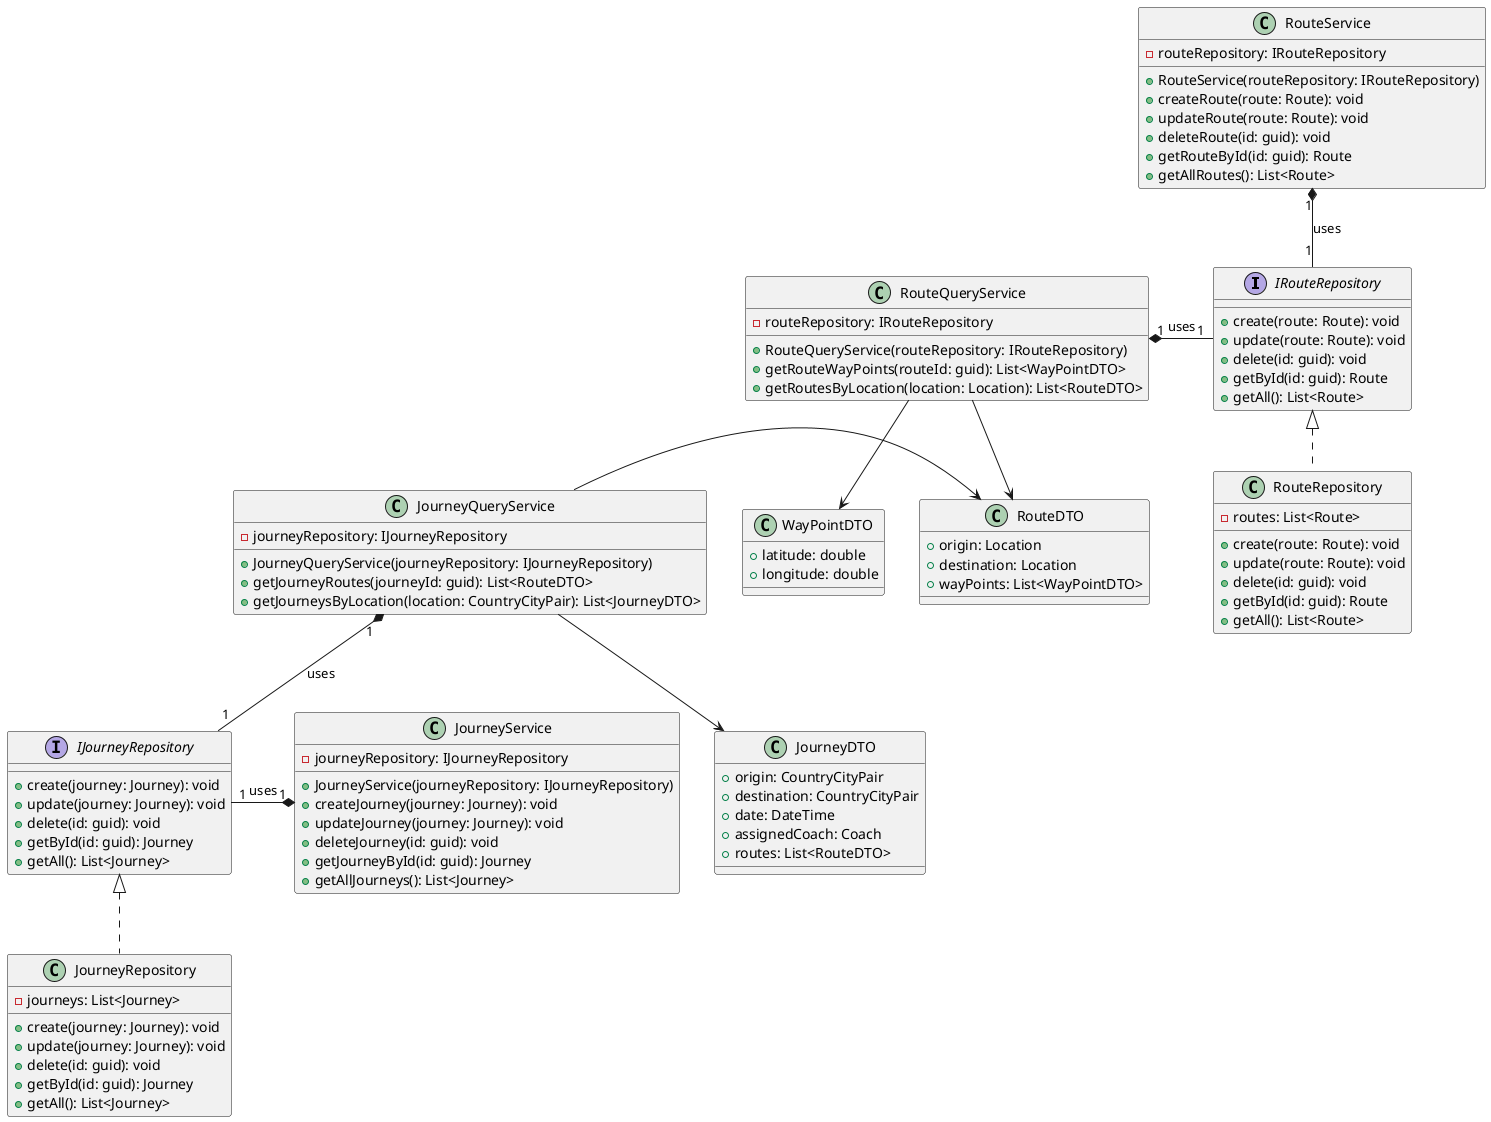 @startuml RouteService

top to bottom direction

interface IRouteRepository {
  + create(route: Route): void
  + update(route: Route): void
  + delete(id: guid): void
  + getById(id: guid): Route
  + getAll(): List<Route>
}

class RouteRepository implements IRouteRepository {
  - routes: List<Route>
  + create(route: Route): void
  + update(route: Route): void
  + delete(id: guid): void
  + getById(id: guid): Route
  + getAll(): List<Route>
}

class RouteService {
  - routeRepository: IRouteRepository
  + RouteService(routeRepository: IRouteRepository)
  + createRoute(route: Route): void
  + updateRoute(route: Route): void
  + deleteRoute(id: guid): void
  + getRouteById(id: guid): Route
  + getAllRoutes(): List<Route>
}

interface IJourneyRepository {
  + create(journey: Journey): void
  + update(journey: Journey): void
  + delete(id: guid): void
  + getById(id: guid): Journey
  + getAll(): List<Journey>
}

class JourneyRepository implements IJourneyRepository {
  - journeys: List<Journey>
  + create(journey: Journey): void
  + update(journey: Journey): void
  + delete(id: guid): void
  + getById(id: guid): Journey
  + getAll(): List<Journey>
}

class JourneyService {
  - journeyRepository: IJourneyRepository
  + JourneyService(journeyRepository: IJourneyRepository)
  + createJourney(journey: Journey): void
  + updateJourney(journey: Journey): void
  + deleteJourney(id: guid): void
  + getJourneyById(id: guid): Journey
  + getAllJourneys(): List<Journey>
}


class RouteQueryService {
  - routeRepository: IRouteRepository
  + RouteQueryService(routeRepository: IRouteRepository)
  + getRouteWayPoints(routeId: guid): List<WayPointDTO>
  + getRoutesByLocation(location: Location): List<RouteDTO>
}

class JourneyQueryService {
  - journeyRepository: IJourneyRepository
  + JourneyQueryService(journeyRepository: IJourneyRepository)
  + getJourneyRoutes(journeyId: guid): List<RouteDTO>
  + getJourneysByLocation(location: CountryCityPair): List<JourneyDTO>
}

class WayPointDTO {
  + latitude: double
  + longitude: double
}

class RouteDTO {
  + origin: Location
  + destination: Location
  + wayPoints: List<WayPointDTO>
}

class JourneyDTO {
  + origin: CountryCityPair
  + destination: CountryCityPair
  + date: DateTime
  + assignedCoach: Coach
  + routes: List<RouteDTO>
}

RouteQueryService --> WayPointDTO
RouteQueryService --> RouteDTO
JourneyQueryService --> JourneyDTO
JourneyQueryService -> RouteDTO

RouteQueryService "1" *- "1" IRouteRepository: "uses"
JourneyQueryService "1" *-- "1" IJourneyRepository: "uses"
JourneyService "1" *- "1" IJourneyRepository: "uses"
RouteService "1" *-- "1" IRouteRepository: "uses"

@enduml